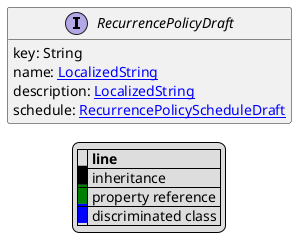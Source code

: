 @startuml

hide empty fields
hide empty methods
legend
|= |= line |
|<back:black>   </back>| inheritance |
|<back:green>   </back>| property reference |
|<back:blue>   </back>| discriminated class |
endlegend
interface RecurrencePolicyDraft [[RecurrencePolicyDraft.svg]]  {
    key: String
    name: [[LocalizedString.svg LocalizedString]]
    description: [[LocalizedString.svg LocalizedString]]
    schedule: [[RecurrencePolicyScheduleDraft.svg RecurrencePolicyScheduleDraft]]
}






@enduml
